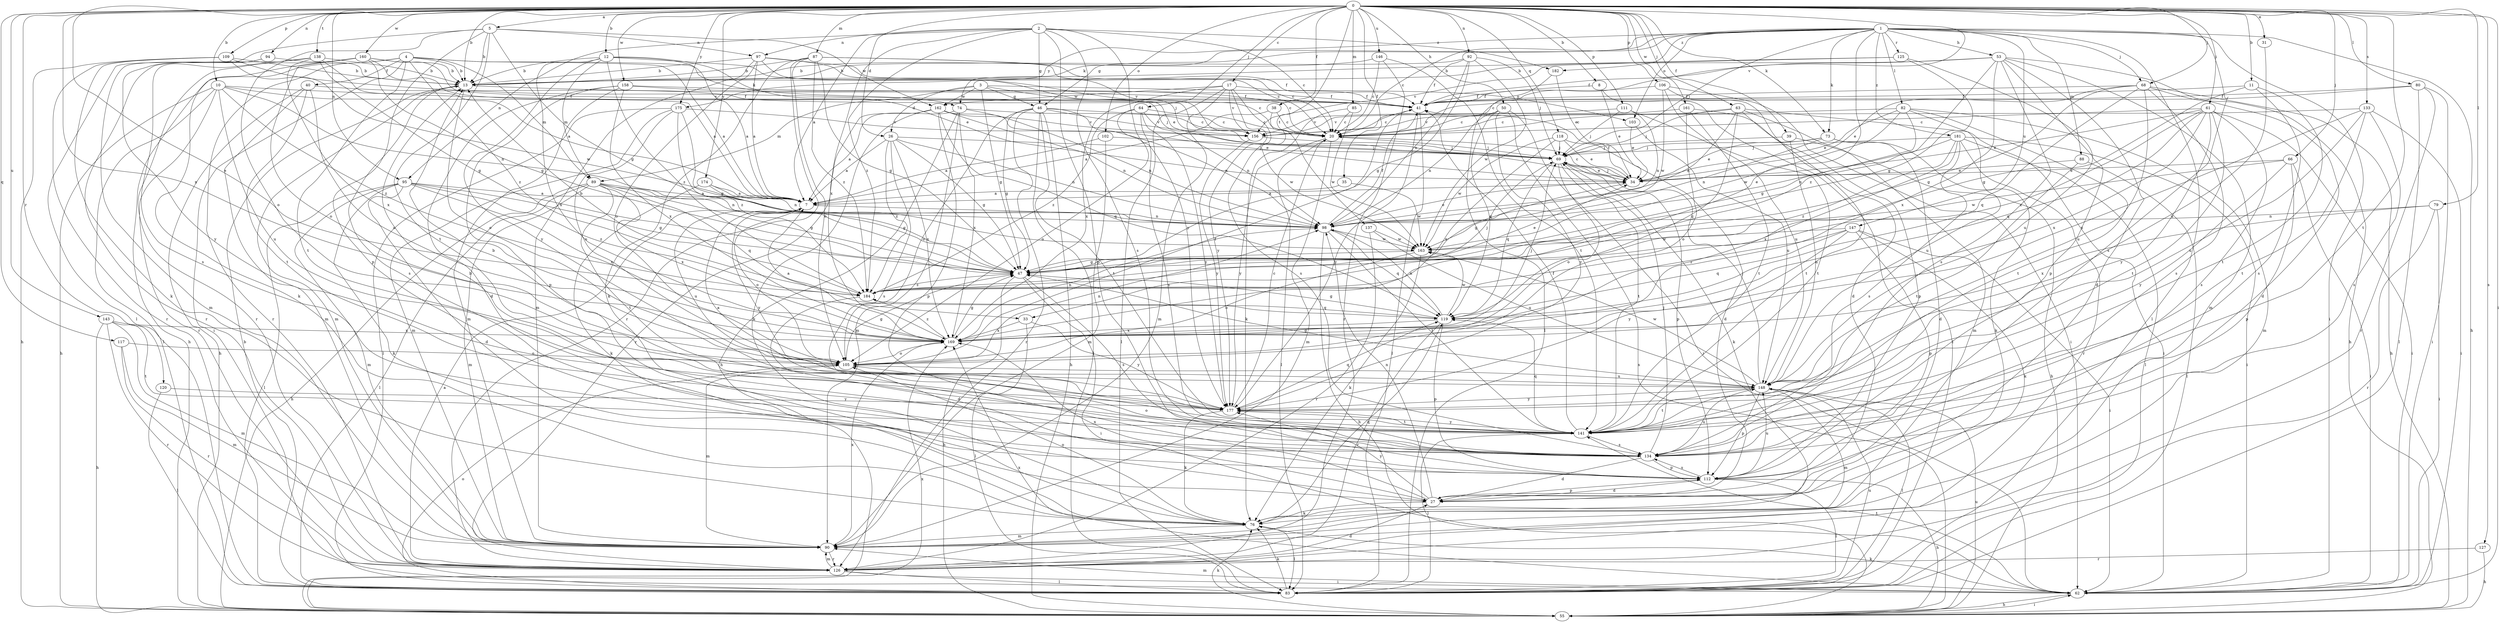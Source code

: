 strict digraph  {
0;
1;
2;
3;
4;
5;
7;
8;
10;
11;
12;
13;
17;
20;
26;
27;
31;
33;
34;
35;
38;
39;
40;
41;
46;
47;
50;
53;
55;
61;
62;
63;
64;
66;
68;
69;
73;
74;
76;
79;
80;
82;
83;
85;
87;
88;
89;
90;
92;
94;
95;
97;
98;
102;
103;
105;
106;
109;
111;
112;
117;
118;
119;
120;
125;
126;
127;
133;
134;
137;
138;
141;
143;
146;
147;
148;
156;
158;
160;
161;
162;
163;
169;
174;
175;
177;
181;
182;
184;
0 -> 5  [label=a];
0 -> 8  [label=b];
0 -> 10  [label=b];
0 -> 11  [label=b];
0 -> 12  [label=b];
0 -> 13  [label=b];
0 -> 17  [label=c];
0 -> 26  [label=d];
0 -> 31  [label=e];
0 -> 33  [label=e];
0 -> 35  [label=f];
0 -> 38  [label=f];
0 -> 39  [label=f];
0 -> 50  [label=h];
0 -> 61  [label=i];
0 -> 62  [label=i];
0 -> 63  [label=j];
0 -> 64  [label=j];
0 -> 66  [label=j];
0 -> 68  [label=j];
0 -> 73  [label=k];
0 -> 79  [label=l];
0 -> 80  [label=l];
0 -> 85  [label=m];
0 -> 87  [label=m];
0 -> 92  [label=n];
0 -> 94  [label=n];
0 -> 95  [label=n];
0 -> 102  [label=o];
0 -> 106  [label=p];
0 -> 109  [label=p];
0 -> 111  [label=p];
0 -> 117  [label=q];
0 -> 118  [label=q];
0 -> 120  [label=r];
0 -> 127  [label=s];
0 -> 133  [label=s];
0 -> 137  [label=t];
0 -> 138  [label=t];
0 -> 141  [label=t];
0 -> 143  [label=u];
0 -> 146  [label=u];
0 -> 156  [label=v];
0 -> 158  [label=w];
0 -> 160  [label=w];
0 -> 161  [label=w];
0 -> 169  [label=x];
0 -> 174  [label=y];
0 -> 175  [label=y];
1 -> 20  [label=c];
1 -> 33  [label=e];
1 -> 46  [label=g];
1 -> 53  [label=h];
1 -> 55  [label=h];
1 -> 62  [label=i];
1 -> 68  [label=j];
1 -> 69  [label=j];
1 -> 73  [label=k];
1 -> 74  [label=k];
1 -> 82  [label=l];
1 -> 83  [label=l];
1 -> 88  [label=m];
1 -> 103  [label=o];
1 -> 125  [label=r];
1 -> 134  [label=s];
1 -> 147  [label=u];
1 -> 175  [label=y];
1 -> 181  [label=z];
1 -> 182  [label=z];
2 -> 7  [label=a];
2 -> 20  [label=c];
2 -> 46  [label=g];
2 -> 95  [label=n];
2 -> 97  [label=n];
2 -> 112  [label=p];
2 -> 134  [label=s];
2 -> 169  [label=x];
2 -> 177  [label=y];
2 -> 182  [label=z];
2 -> 184  [label=z];
3 -> 26  [label=d];
3 -> 46  [label=g];
3 -> 47  [label=g];
3 -> 69  [label=j];
3 -> 89  [label=m];
3 -> 103  [label=o];
3 -> 162  [label=w];
4 -> 7  [label=a];
4 -> 13  [label=b];
4 -> 40  [label=f];
4 -> 55  [label=h];
4 -> 62  [label=i];
4 -> 74  [label=k];
4 -> 89  [label=m];
4 -> 126  [label=r];
4 -> 141  [label=t];
4 -> 184  [label=z];
5 -> 13  [label=b];
5 -> 47  [label=g];
5 -> 83  [label=l];
5 -> 97  [label=n];
5 -> 105  [label=o];
5 -> 112  [label=p];
5 -> 141  [label=t];
5 -> 162  [label=w];
7 -> 98  [label=n];
7 -> 105  [label=o];
7 -> 148  [label=u];
7 -> 177  [label=y];
8 -> 34  [label=e];
8 -> 41  [label=f];
8 -> 83  [label=l];
10 -> 20  [label=c];
10 -> 41  [label=f];
10 -> 55  [label=h];
10 -> 83  [label=l];
10 -> 98  [label=n];
10 -> 126  [label=r];
10 -> 148  [label=u];
10 -> 184  [label=z];
11 -> 41  [label=f];
11 -> 47  [label=g];
11 -> 134  [label=s];
11 -> 141  [label=t];
12 -> 7  [label=a];
12 -> 13  [label=b];
12 -> 34  [label=e];
12 -> 69  [label=j];
12 -> 89  [label=m];
12 -> 169  [label=x];
12 -> 177  [label=y];
12 -> 184  [label=z];
13 -> 41  [label=f];
13 -> 90  [label=m];
13 -> 105  [label=o];
13 -> 134  [label=s];
17 -> 41  [label=f];
17 -> 83  [label=l];
17 -> 90  [label=m];
17 -> 134  [label=s];
17 -> 156  [label=v];
17 -> 162  [label=w];
17 -> 169  [label=x];
17 -> 177  [label=y];
20 -> 69  [label=j];
20 -> 83  [label=l];
20 -> 90  [label=m];
20 -> 177  [label=y];
26 -> 7  [label=a];
26 -> 47  [label=g];
26 -> 69  [label=j];
26 -> 98  [label=n];
26 -> 134  [label=s];
26 -> 169  [label=x];
26 -> 184  [label=z];
27 -> 76  [label=k];
27 -> 98  [label=n];
27 -> 112  [label=p];
27 -> 169  [label=x];
27 -> 177  [label=y];
31 -> 148  [label=u];
33 -> 83  [label=l];
33 -> 169  [label=x];
33 -> 177  [label=y];
34 -> 7  [label=a];
34 -> 20  [label=c];
34 -> 41  [label=f];
34 -> 47  [label=g];
34 -> 69  [label=j];
35 -> 7  [label=a];
35 -> 163  [label=w];
38 -> 7  [label=a];
38 -> 20  [label=c];
38 -> 163  [label=w];
39 -> 55  [label=h];
39 -> 69  [label=j];
39 -> 148  [label=u];
40 -> 41  [label=f];
40 -> 55  [label=h];
40 -> 90  [label=m];
40 -> 105  [label=o];
40 -> 141  [label=t];
41 -> 20  [label=c];
41 -> 83  [label=l];
41 -> 177  [label=y];
46 -> 20  [label=c];
46 -> 47  [label=g];
46 -> 55  [label=h];
46 -> 83  [label=l];
46 -> 98  [label=n];
46 -> 105  [label=o];
46 -> 126  [label=r];
46 -> 141  [label=t];
46 -> 156  [label=v];
47 -> 34  [label=e];
47 -> 55  [label=h];
47 -> 62  [label=i];
47 -> 134  [label=s];
47 -> 184  [label=z];
50 -> 20  [label=c];
50 -> 62  [label=i];
50 -> 98  [label=n];
50 -> 119  [label=q];
50 -> 177  [label=y];
50 -> 55  [label=s];
53 -> 13  [label=b];
53 -> 27  [label=d];
53 -> 41  [label=f];
53 -> 55  [label=h];
53 -> 90  [label=m];
53 -> 112  [label=p];
53 -> 134  [label=s];
53 -> 169  [label=x];
53 -> 184  [label=z];
55 -> 62  [label=i];
55 -> 76  [label=k];
55 -> 148  [label=u];
55 -> 169  [label=x];
61 -> 20  [label=c];
61 -> 34  [label=e];
61 -> 62  [label=i];
61 -> 119  [label=q];
61 -> 134  [label=s];
61 -> 141  [label=t];
61 -> 169  [label=x];
61 -> 177  [label=y];
61 -> 184  [label=z];
62 -> 55  [label=h];
62 -> 76  [label=k];
62 -> 90  [label=m];
62 -> 141  [label=t];
62 -> 169  [label=x];
63 -> 20  [label=c];
63 -> 62  [label=i];
63 -> 69  [label=j];
63 -> 90  [label=m];
63 -> 98  [label=n];
63 -> 119  [label=q];
63 -> 141  [label=t];
64 -> 20  [label=c];
64 -> 98  [label=n];
64 -> 105  [label=o];
64 -> 134  [label=s];
64 -> 177  [label=y];
64 -> 184  [label=z];
66 -> 34  [label=e];
66 -> 62  [label=i];
66 -> 112  [label=p];
66 -> 163  [label=w];
66 -> 177  [label=y];
68 -> 27  [label=d];
68 -> 34  [label=e];
68 -> 41  [label=f];
68 -> 47  [label=g];
68 -> 55  [label=h];
68 -> 119  [label=q];
68 -> 134  [label=s];
68 -> 148  [label=u];
69 -> 34  [label=e];
69 -> 76  [label=k];
69 -> 105  [label=o];
69 -> 112  [label=p];
69 -> 119  [label=q];
69 -> 141  [label=t];
73 -> 27  [label=d];
73 -> 34  [label=e];
73 -> 69  [label=j];
73 -> 76  [label=k];
73 -> 98  [label=n];
74 -> 7  [label=a];
74 -> 20  [label=c];
74 -> 55  [label=h];
74 -> 90  [label=m];
74 -> 98  [label=n];
74 -> 169  [label=x];
76 -> 83  [label=l];
76 -> 90  [label=m];
76 -> 105  [label=o];
76 -> 119  [label=q];
79 -> 62  [label=i];
79 -> 98  [label=n];
79 -> 126  [label=r];
79 -> 169  [label=x];
80 -> 20  [label=c];
80 -> 41  [label=f];
80 -> 62  [label=i];
80 -> 83  [label=l];
80 -> 126  [label=r];
82 -> 20  [label=c];
82 -> 34  [label=e];
82 -> 47  [label=g];
82 -> 90  [label=m];
82 -> 141  [label=t];
82 -> 148  [label=u];
82 -> 163  [label=w];
83 -> 13  [label=b];
83 -> 76  [label=k];
83 -> 105  [label=o];
83 -> 148  [label=u];
85 -> 20  [label=c];
85 -> 76  [label=k];
85 -> 163  [label=w];
87 -> 13  [label=b];
87 -> 20  [label=c];
87 -> 41  [label=f];
87 -> 47  [label=g];
87 -> 76  [label=k];
87 -> 105  [label=o];
87 -> 126  [label=r];
87 -> 184  [label=z];
88 -> 34  [label=e];
88 -> 83  [label=l];
88 -> 141  [label=t];
89 -> 7  [label=a];
89 -> 47  [label=g];
89 -> 55  [label=h];
89 -> 83  [label=l];
89 -> 90  [label=m];
89 -> 98  [label=n];
89 -> 119  [label=q];
89 -> 141  [label=t];
89 -> 169  [label=x];
90 -> 126  [label=r];
90 -> 169  [label=x];
92 -> 13  [label=b];
92 -> 41  [label=f];
92 -> 47  [label=g];
92 -> 69  [label=j];
92 -> 98  [label=n];
92 -> 163  [label=w];
94 -> 13  [label=b];
94 -> 90  [label=m];
94 -> 177  [label=y];
95 -> 7  [label=a];
95 -> 27  [label=d];
95 -> 47  [label=g];
95 -> 76  [label=k];
95 -> 83  [label=l];
95 -> 90  [label=m];
95 -> 169  [label=x];
95 -> 184  [label=z];
97 -> 7  [label=a];
97 -> 13  [label=b];
97 -> 20  [label=c];
97 -> 34  [label=e];
97 -> 90  [label=m];
97 -> 105  [label=o];
97 -> 156  [label=v];
98 -> 34  [label=e];
98 -> 41  [label=f];
98 -> 55  [label=h];
98 -> 119  [label=q];
98 -> 141  [label=t];
98 -> 163  [label=w];
102 -> 7  [label=a];
102 -> 69  [label=j];
102 -> 90  [label=m];
103 -> 34  [label=e];
103 -> 148  [label=u];
105 -> 41  [label=f];
105 -> 47  [label=g];
105 -> 90  [label=m];
105 -> 98  [label=n];
105 -> 148  [label=u];
106 -> 27  [label=d];
106 -> 41  [label=f];
106 -> 62  [label=i];
106 -> 148  [label=u];
106 -> 163  [label=w];
109 -> 13  [label=b];
109 -> 41  [label=f];
109 -> 55  [label=h];
109 -> 76  [label=k];
109 -> 126  [label=r];
109 -> 163  [label=w];
111 -> 69  [label=j];
111 -> 98  [label=n];
111 -> 141  [label=t];
111 -> 156  [label=v];
112 -> 27  [label=d];
112 -> 55  [label=h];
112 -> 83  [label=l];
112 -> 134  [label=s];
112 -> 148  [label=u];
117 -> 90  [label=m];
117 -> 105  [label=o];
117 -> 126  [label=r];
118 -> 27  [label=d];
118 -> 34  [label=e];
118 -> 69  [label=j];
118 -> 163  [label=w];
118 -> 169  [label=x];
119 -> 47  [label=g];
119 -> 98  [label=n];
119 -> 112  [label=p];
119 -> 126  [label=r];
119 -> 163  [label=w];
119 -> 169  [label=x];
120 -> 83  [label=l];
120 -> 177  [label=y];
125 -> 13  [label=b];
125 -> 47  [label=g];
125 -> 148  [label=u];
125 -> 156  [label=v];
126 -> 7  [label=a];
126 -> 27  [label=d];
126 -> 62  [label=i];
126 -> 83  [label=l];
126 -> 90  [label=m];
127 -> 55  [label=h];
127 -> 126  [label=r];
133 -> 62  [label=i];
133 -> 134  [label=s];
133 -> 141  [label=t];
133 -> 148  [label=u];
133 -> 156  [label=v];
133 -> 169  [label=x];
134 -> 13  [label=b];
134 -> 27  [label=d];
134 -> 69  [label=j];
134 -> 105  [label=o];
134 -> 112  [label=p];
134 -> 148  [label=u];
137 -> 126  [label=r];
137 -> 148  [label=u];
137 -> 163  [label=w];
138 -> 7  [label=a];
138 -> 13  [label=b];
138 -> 47  [label=g];
138 -> 126  [label=r];
138 -> 134  [label=s];
138 -> 169  [label=x];
141 -> 41  [label=f];
141 -> 83  [label=l];
141 -> 119  [label=q];
141 -> 134  [label=s];
141 -> 177  [label=y];
143 -> 55  [label=h];
143 -> 90  [label=m];
143 -> 126  [label=r];
143 -> 141  [label=t];
143 -> 169  [label=x];
146 -> 13  [label=b];
146 -> 20  [label=c];
146 -> 126  [label=r];
146 -> 141  [label=t];
147 -> 62  [label=i];
147 -> 76  [label=k];
147 -> 112  [label=p];
147 -> 119  [label=q];
147 -> 163  [label=w];
147 -> 177  [label=y];
147 -> 184  [label=z];
148 -> 47  [label=g];
148 -> 69  [label=j];
148 -> 83  [label=l];
148 -> 90  [label=m];
148 -> 112  [label=p];
148 -> 141  [label=t];
148 -> 163  [label=w];
148 -> 177  [label=y];
156 -> 69  [label=j];
156 -> 177  [label=y];
158 -> 20  [label=c];
158 -> 27  [label=d];
158 -> 41  [label=f];
158 -> 90  [label=m];
158 -> 112  [label=p];
158 -> 169  [label=x];
160 -> 7  [label=a];
160 -> 13  [label=b];
160 -> 47  [label=g];
160 -> 76  [label=k];
160 -> 105  [label=o];
160 -> 126  [label=r];
160 -> 156  [label=v];
161 -> 105  [label=o];
161 -> 112  [label=p];
161 -> 141  [label=t];
161 -> 156  [label=v];
162 -> 34  [label=e];
162 -> 76  [label=k];
162 -> 98  [label=n];
162 -> 112  [label=p];
162 -> 119  [label=q];
162 -> 126  [label=r];
162 -> 156  [label=v];
163 -> 47  [label=g];
163 -> 76  [label=k];
163 -> 105  [label=o];
169 -> 7  [label=a];
169 -> 47  [label=g];
169 -> 69  [label=j];
169 -> 98  [label=n];
169 -> 105  [label=o];
169 -> 184  [label=z];
174 -> 7  [label=a];
174 -> 47  [label=g];
174 -> 76  [label=k];
174 -> 98  [label=n];
175 -> 47  [label=g];
175 -> 83  [label=l];
175 -> 90  [label=m];
175 -> 105  [label=o];
175 -> 156  [label=v];
175 -> 184  [label=z];
177 -> 7  [label=a];
177 -> 13  [label=b];
177 -> 20  [label=c];
177 -> 76  [label=k];
177 -> 119  [label=q];
177 -> 141  [label=t];
181 -> 62  [label=i];
181 -> 69  [label=j];
181 -> 83  [label=l];
181 -> 98  [label=n];
181 -> 126  [label=r];
181 -> 134  [label=s];
181 -> 169  [label=x];
181 -> 184  [label=z];
182 -> 34  [label=e];
182 -> 83  [label=l];
184 -> 13  [label=b];
184 -> 27  [label=d];
184 -> 69  [label=j];
184 -> 119  [label=q];
}

